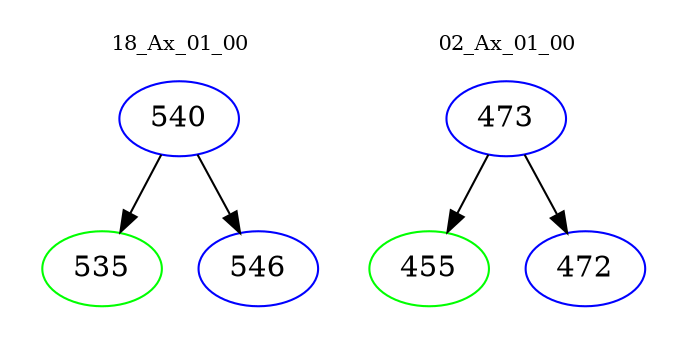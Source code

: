 digraph{
subgraph cluster_0 {
color = white
label = "18_Ax_01_00";
fontsize=10;
T0_540 [label="540", color="blue"]
T0_540 -> T0_535 [color="black"]
T0_535 [label="535", color="green"]
T0_540 -> T0_546 [color="black"]
T0_546 [label="546", color="blue"]
}
subgraph cluster_1 {
color = white
label = "02_Ax_01_00";
fontsize=10;
T1_473 [label="473", color="blue"]
T1_473 -> T1_455 [color="black"]
T1_455 [label="455", color="green"]
T1_473 -> T1_472 [color="black"]
T1_472 [label="472", color="blue"]
}
}
